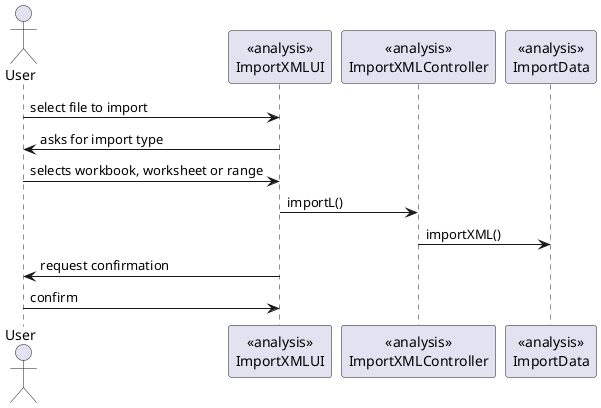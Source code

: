@startuml importxml_analysis.png
actor User 
participant "<<analysis>>\nImportXMLUI" as UI
participant "<<analysis>>\nImportXMLController" as controller
participant "<<analysis>>\nImportData" as imp


User -> UI : select file to import
UI->User: asks for import type
User->UI: selects workbook, worksheet or range
UI->controller: importL()
controller->imp:importXML()
UI->User:request confirmation
User -> UI : confirm

@enduml
